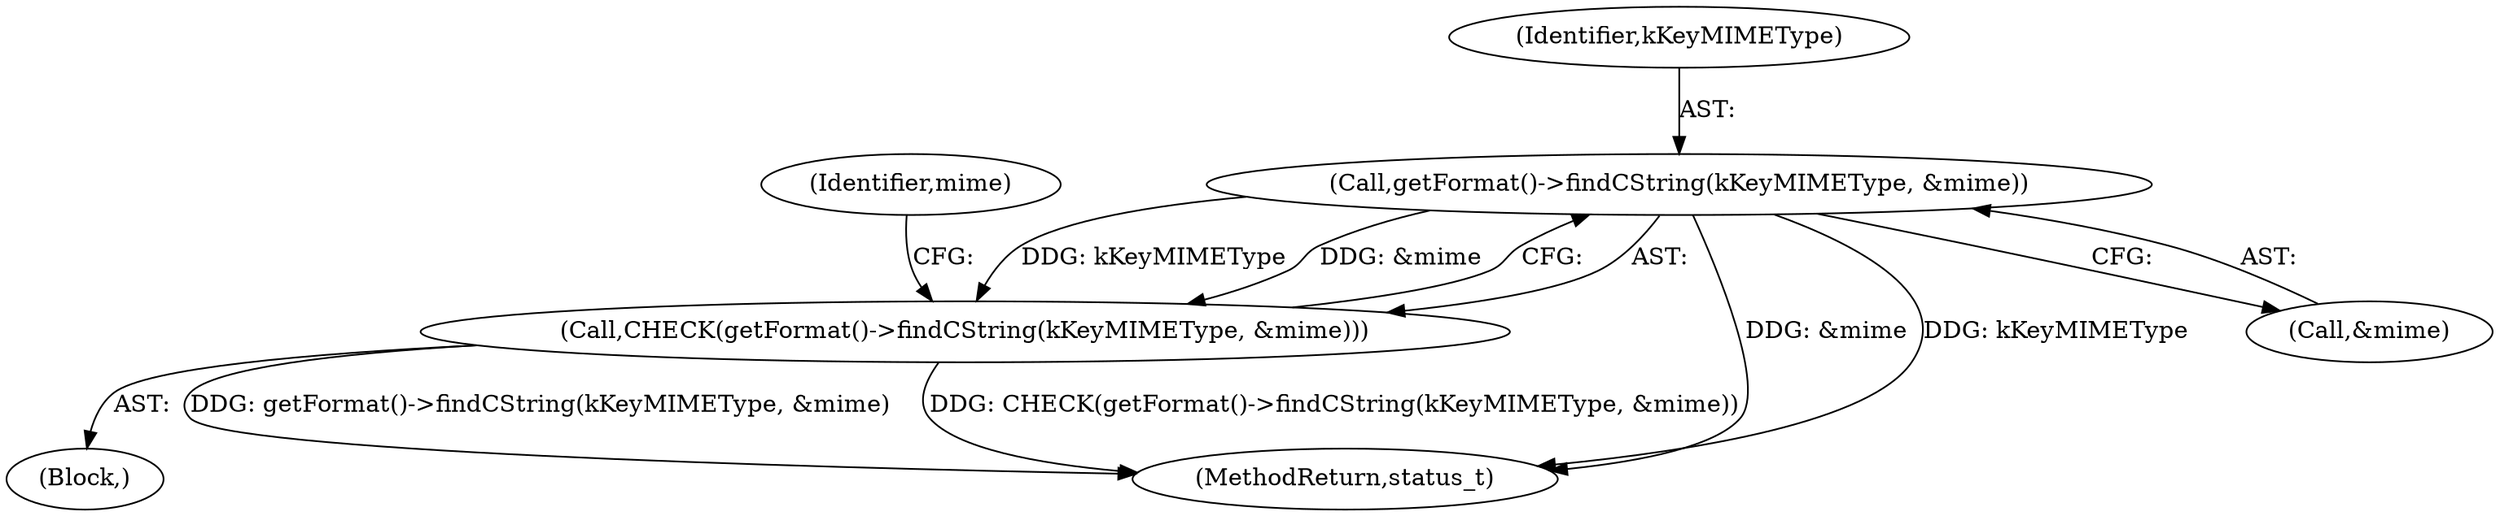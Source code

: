 digraph "0_Android_e248db02fbab2ee9162940bc19f087fd7d96cb9d@pointer" {
"1000182" [label="(Call,getFormat()->findCString(kKeyMIMEType, &mime))"];
"1000181" [label="(Call,CHECK(getFormat()->findCString(kKeyMIMEType, &mime)))"];
"1000183" [label="(Identifier,kKeyMIMEType)"];
"1000182" [label="(Call,getFormat()->findCString(kKeyMIMEType, &mime))"];
"1000443" [label="(MethodReturn,status_t)"];
"1000103" [label="(Block,)"];
"1000184" [label="(Call,&mime)"];
"1000190" [label="(Identifier,mime)"];
"1000181" [label="(Call,CHECK(getFormat()->findCString(kKeyMIMEType, &mime)))"];
"1000182" -> "1000181"  [label="AST: "];
"1000182" -> "1000184"  [label="CFG: "];
"1000183" -> "1000182"  [label="AST: "];
"1000184" -> "1000182"  [label="AST: "];
"1000181" -> "1000182"  [label="CFG: "];
"1000182" -> "1000443"  [label="DDG: &mime"];
"1000182" -> "1000443"  [label="DDG: kKeyMIMEType"];
"1000182" -> "1000181"  [label="DDG: kKeyMIMEType"];
"1000182" -> "1000181"  [label="DDG: &mime"];
"1000181" -> "1000103"  [label="AST: "];
"1000190" -> "1000181"  [label="CFG: "];
"1000181" -> "1000443"  [label="DDG: getFormat()->findCString(kKeyMIMEType, &mime)"];
"1000181" -> "1000443"  [label="DDG: CHECK(getFormat()->findCString(kKeyMIMEType, &mime))"];
}
